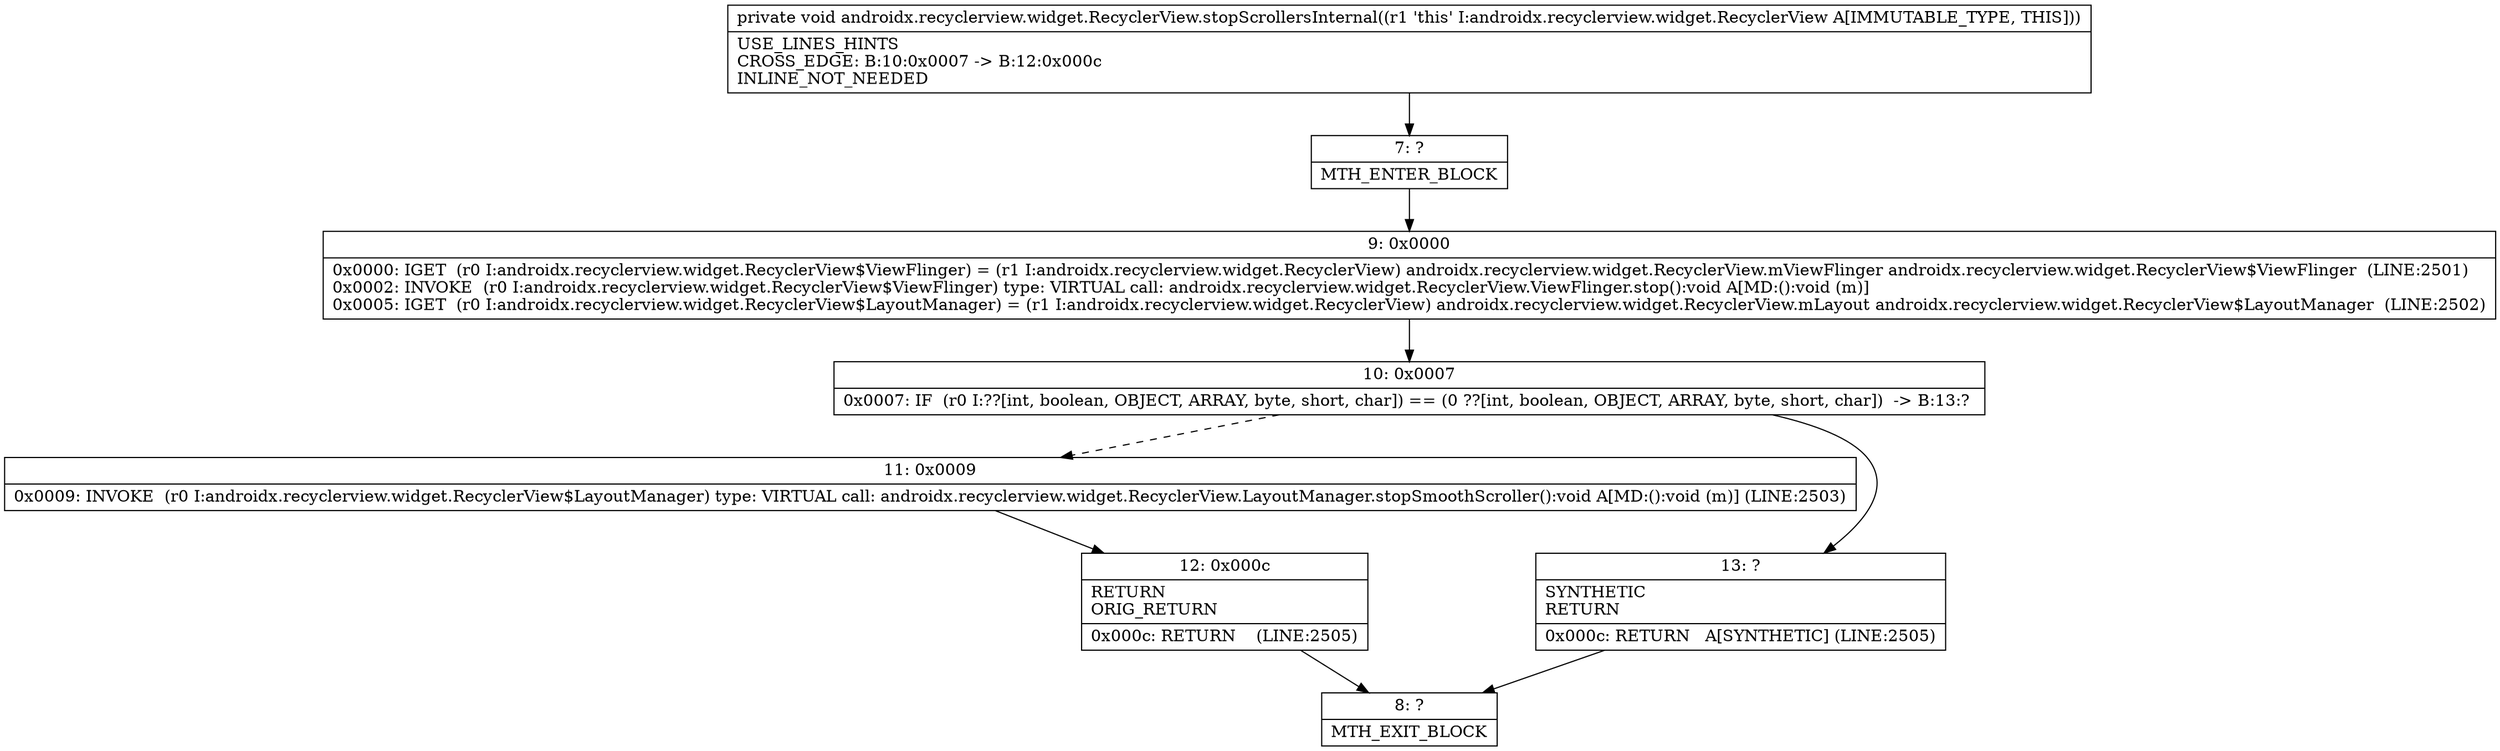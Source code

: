 digraph "CFG forandroidx.recyclerview.widget.RecyclerView.stopScrollersInternal()V" {
Node_7 [shape=record,label="{7\:\ ?|MTH_ENTER_BLOCK\l}"];
Node_9 [shape=record,label="{9\:\ 0x0000|0x0000: IGET  (r0 I:androidx.recyclerview.widget.RecyclerView$ViewFlinger) = (r1 I:androidx.recyclerview.widget.RecyclerView) androidx.recyclerview.widget.RecyclerView.mViewFlinger androidx.recyclerview.widget.RecyclerView$ViewFlinger  (LINE:2501)\l0x0002: INVOKE  (r0 I:androidx.recyclerview.widget.RecyclerView$ViewFlinger) type: VIRTUAL call: androidx.recyclerview.widget.RecyclerView.ViewFlinger.stop():void A[MD:():void (m)]\l0x0005: IGET  (r0 I:androidx.recyclerview.widget.RecyclerView$LayoutManager) = (r1 I:androidx.recyclerview.widget.RecyclerView) androidx.recyclerview.widget.RecyclerView.mLayout androidx.recyclerview.widget.RecyclerView$LayoutManager  (LINE:2502)\l}"];
Node_10 [shape=record,label="{10\:\ 0x0007|0x0007: IF  (r0 I:??[int, boolean, OBJECT, ARRAY, byte, short, char]) == (0 ??[int, boolean, OBJECT, ARRAY, byte, short, char])  \-\> B:13:? \l}"];
Node_11 [shape=record,label="{11\:\ 0x0009|0x0009: INVOKE  (r0 I:androidx.recyclerview.widget.RecyclerView$LayoutManager) type: VIRTUAL call: androidx.recyclerview.widget.RecyclerView.LayoutManager.stopSmoothScroller():void A[MD:():void (m)] (LINE:2503)\l}"];
Node_12 [shape=record,label="{12\:\ 0x000c|RETURN\lORIG_RETURN\l|0x000c: RETURN    (LINE:2505)\l}"];
Node_8 [shape=record,label="{8\:\ ?|MTH_EXIT_BLOCK\l}"];
Node_13 [shape=record,label="{13\:\ ?|SYNTHETIC\lRETURN\l|0x000c: RETURN   A[SYNTHETIC] (LINE:2505)\l}"];
MethodNode[shape=record,label="{private void androidx.recyclerview.widget.RecyclerView.stopScrollersInternal((r1 'this' I:androidx.recyclerview.widget.RecyclerView A[IMMUTABLE_TYPE, THIS]))  | USE_LINES_HINTS\lCROSS_EDGE: B:10:0x0007 \-\> B:12:0x000c\lINLINE_NOT_NEEDED\l}"];
MethodNode -> Node_7;Node_7 -> Node_9;
Node_9 -> Node_10;
Node_10 -> Node_11[style=dashed];
Node_10 -> Node_13;
Node_11 -> Node_12;
Node_12 -> Node_8;
Node_13 -> Node_8;
}


